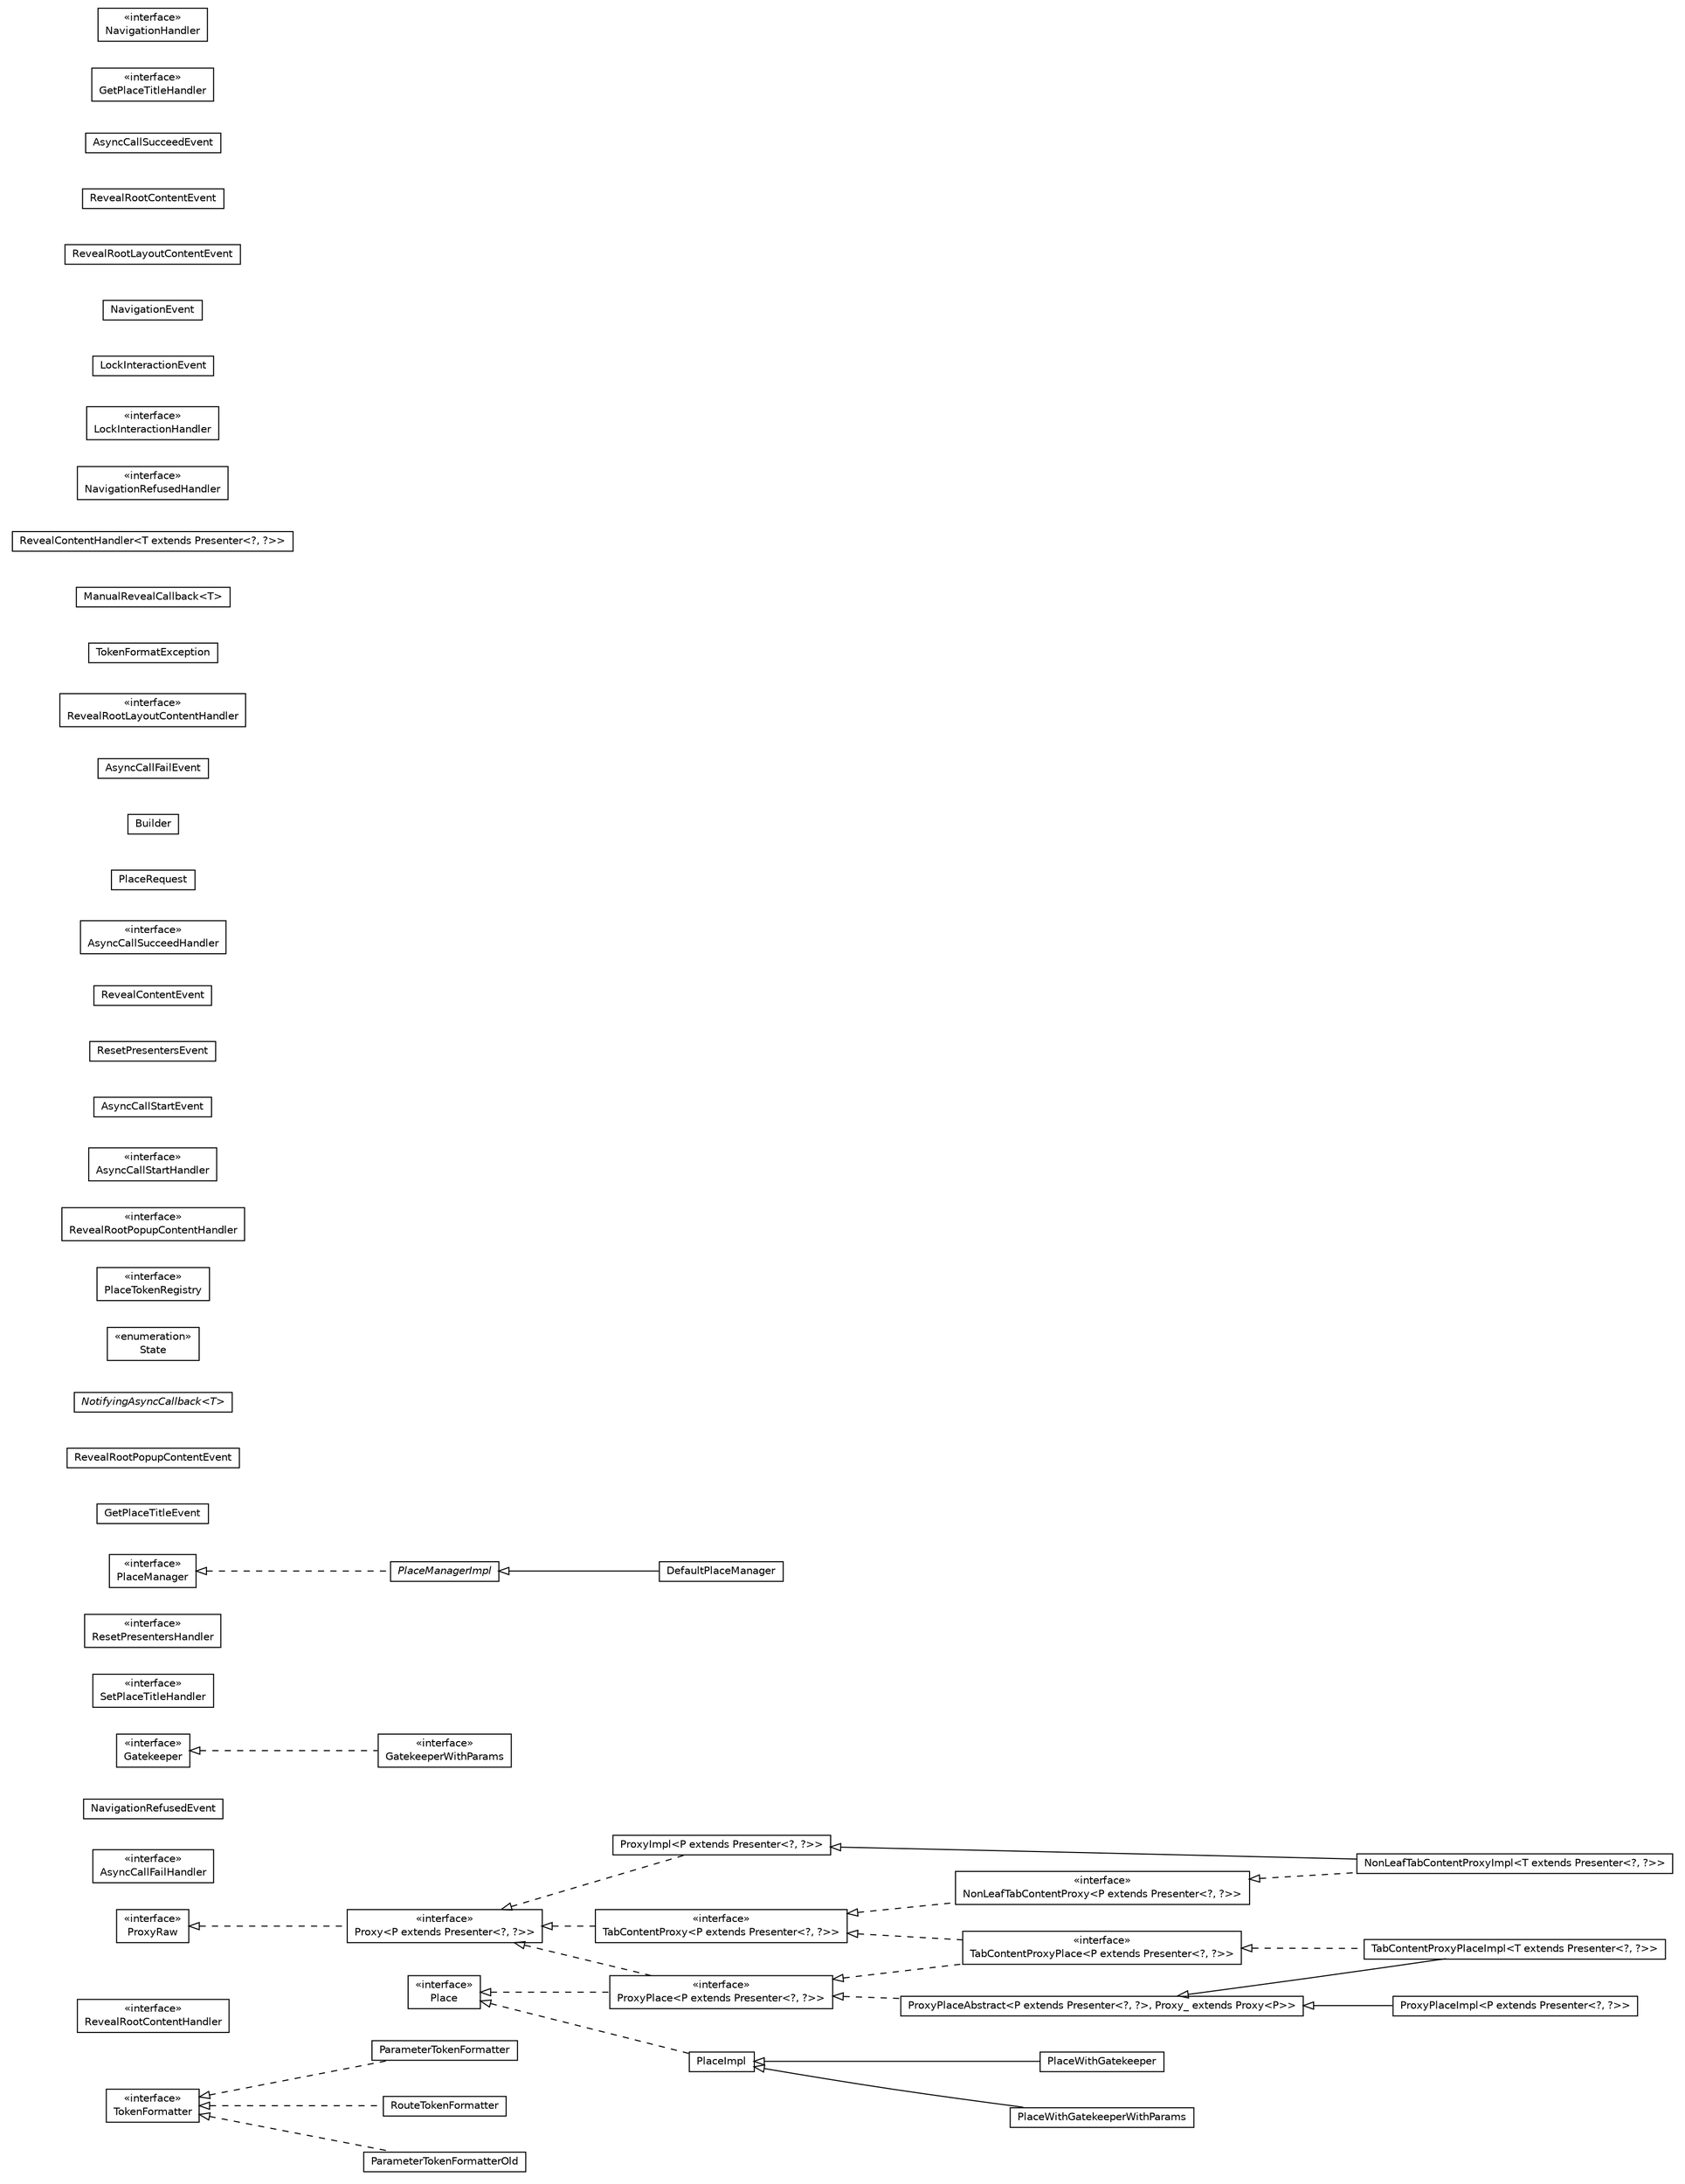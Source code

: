 #!/usr/local/bin/dot
#
# Class diagram 
# Generated by UMLGraph version R5_6-24-gf6e263 (http://www.umlgraph.org/)
#

digraph G {
	edge [fontname="Helvetica",fontsize=10,labelfontname="Helvetica",labelfontsize=10];
	node [fontname="Helvetica",fontsize=10,shape=plaintext];
	nodesep=0.25;
	ranksep=0.5;
	rankdir=LR;
	// com.gwtplatform.mvp.client.proxy.ParameterTokenFormatter
	c9190 [label=<<table title="com.gwtplatform.mvp.client.proxy.ParameterTokenFormatter" border="0" cellborder="1" cellspacing="0" cellpadding="2" port="p" href="./ParameterTokenFormatter.html">
		<tr><td><table border="0" cellspacing="0" cellpadding="1">
<tr><td align="center" balign="center"> ParameterTokenFormatter </td></tr>
		</table></td></tr>
		</table>>, URL="./ParameterTokenFormatter.html", fontname="Helvetica", fontcolor="black", fontsize=10.0];
	// com.gwtplatform.mvp.client.proxy.RevealRootContentHandler
	c9191 [label=<<table title="com.gwtplatform.mvp.client.proxy.RevealRootContentHandler" border="0" cellborder="1" cellspacing="0" cellpadding="2" port="p" href="./RevealRootContentHandler.html">
		<tr><td><table border="0" cellspacing="0" cellpadding="1">
<tr><td align="center" balign="center"> &#171;interface&#187; </td></tr>
<tr><td align="center" balign="center"> RevealRootContentHandler </td></tr>
		</table></td></tr>
		</table>>, URL="./RevealRootContentHandler.html", fontname="Helvetica", fontcolor="black", fontsize=10.0];
	// com.gwtplatform.mvp.client.proxy.ProxyRaw
	c9192 [label=<<table title="com.gwtplatform.mvp.client.proxy.ProxyRaw" border="0" cellborder="1" cellspacing="0" cellpadding="2" port="p" href="./ProxyRaw.html">
		<tr><td><table border="0" cellspacing="0" cellpadding="1">
<tr><td align="center" balign="center"> &#171;interface&#187; </td></tr>
<tr><td align="center" balign="center"> ProxyRaw </td></tr>
		</table></td></tr>
		</table>>, URL="./ProxyRaw.html", fontname="Helvetica", fontcolor="black", fontsize=10.0];
	// com.gwtplatform.mvp.client.proxy.AsyncCallFailHandler
	c9193 [label=<<table title="com.gwtplatform.mvp.client.proxy.AsyncCallFailHandler" border="0" cellborder="1" cellspacing="0" cellpadding="2" port="p" href="./AsyncCallFailHandler.html">
		<tr><td><table border="0" cellspacing="0" cellpadding="1">
<tr><td align="center" balign="center"> &#171;interface&#187; </td></tr>
<tr><td align="center" balign="center"> AsyncCallFailHandler </td></tr>
		</table></td></tr>
		</table>>, URL="./AsyncCallFailHandler.html", fontname="Helvetica", fontcolor="black", fontsize=10.0];
	// com.gwtplatform.mvp.client.proxy.NavigationRefusedEvent
	c9194 [label=<<table title="com.gwtplatform.mvp.client.proxy.NavigationRefusedEvent" border="0" cellborder="1" cellspacing="0" cellpadding="2" port="p" href="./NavigationRefusedEvent.html">
		<tr><td><table border="0" cellspacing="0" cellpadding="1">
<tr><td align="center" balign="center"> NavigationRefusedEvent </td></tr>
		</table></td></tr>
		</table>>, URL="./NavigationRefusedEvent.html", fontname="Helvetica", fontcolor="black", fontsize=10.0];
	// com.gwtplatform.mvp.client.proxy.GatekeeperWithParams
	c9195 [label=<<table title="com.gwtplatform.mvp.client.proxy.GatekeeperWithParams" border="0" cellborder="1" cellspacing="0" cellpadding="2" port="p" href="./GatekeeperWithParams.html">
		<tr><td><table border="0" cellspacing="0" cellpadding="1">
<tr><td align="center" balign="center"> &#171;interface&#187; </td></tr>
<tr><td align="center" balign="center"> GatekeeperWithParams </td></tr>
		</table></td></tr>
		</table>>, URL="./GatekeeperWithParams.html", fontname="Helvetica", fontcolor="black", fontsize=10.0];
	// com.gwtplatform.mvp.client.proxy.PlaceImpl
	c9196 [label=<<table title="com.gwtplatform.mvp.client.proxy.PlaceImpl" border="0" cellborder="1" cellspacing="0" cellpadding="2" port="p" href="./PlaceImpl.html">
		<tr><td><table border="0" cellspacing="0" cellpadding="1">
<tr><td align="center" balign="center"> PlaceImpl </td></tr>
		</table></td></tr>
		</table>>, URL="./PlaceImpl.html", fontname="Helvetica", fontcolor="black", fontsize=10.0];
	// com.gwtplatform.mvp.client.proxy.Gatekeeper
	c9197 [label=<<table title="com.gwtplatform.mvp.client.proxy.Gatekeeper" border="0" cellborder="1" cellspacing="0" cellpadding="2" port="p" href="./Gatekeeper.html">
		<tr><td><table border="0" cellspacing="0" cellpadding="1">
<tr><td align="center" balign="center"> &#171;interface&#187; </td></tr>
<tr><td align="center" balign="center"> Gatekeeper </td></tr>
		</table></td></tr>
		</table>>, URL="./Gatekeeper.html", fontname="Helvetica", fontcolor="black", fontsize=10.0];
	// com.gwtplatform.mvp.client.proxy.SetPlaceTitleHandler
	c9198 [label=<<table title="com.gwtplatform.mvp.client.proxy.SetPlaceTitleHandler" border="0" cellborder="1" cellspacing="0" cellpadding="2" port="p" href="./SetPlaceTitleHandler.html">
		<tr><td><table border="0" cellspacing="0" cellpadding="1">
<tr><td align="center" balign="center"> &#171;interface&#187; </td></tr>
<tr><td align="center" balign="center"> SetPlaceTitleHandler </td></tr>
		</table></td></tr>
		</table>>, URL="./SetPlaceTitleHandler.html", fontname="Helvetica", fontcolor="black", fontsize=10.0];
	// com.gwtplatform.mvp.client.proxy.PlaceWithGatekeeper
	c9199 [label=<<table title="com.gwtplatform.mvp.client.proxy.PlaceWithGatekeeper" border="0" cellborder="1" cellspacing="0" cellpadding="2" port="p" href="./PlaceWithGatekeeper.html">
		<tr><td><table border="0" cellspacing="0" cellpadding="1">
<tr><td align="center" balign="center"> PlaceWithGatekeeper </td></tr>
		</table></td></tr>
		</table>>, URL="./PlaceWithGatekeeper.html", fontname="Helvetica", fontcolor="black", fontsize=10.0];
	// com.gwtplatform.mvp.client.proxy.ResetPresentersHandler
	c9200 [label=<<table title="com.gwtplatform.mvp.client.proxy.ResetPresentersHandler" border="0" cellborder="1" cellspacing="0" cellpadding="2" port="p" href="./ResetPresentersHandler.html">
		<tr><td><table border="0" cellspacing="0" cellpadding="1">
<tr><td align="center" balign="center"> &#171;interface&#187; </td></tr>
<tr><td align="center" balign="center"> ResetPresentersHandler </td></tr>
		</table></td></tr>
		</table>>, URL="./ResetPresentersHandler.html", fontname="Helvetica", fontcolor="black", fontsize=10.0];
	// com.gwtplatform.mvp.client.proxy.PlaceManager
	c9201 [label=<<table title="com.gwtplatform.mvp.client.proxy.PlaceManager" border="0" cellborder="1" cellspacing="0" cellpadding="2" port="p" href="./PlaceManager.html">
		<tr><td><table border="0" cellspacing="0" cellpadding="1">
<tr><td align="center" balign="center"> &#171;interface&#187; </td></tr>
<tr><td align="center" balign="center"> PlaceManager </td></tr>
		</table></td></tr>
		</table>>, URL="./PlaceManager.html", fontname="Helvetica", fontcolor="black", fontsize=10.0];
	// com.gwtplatform.mvp.client.proxy.GetPlaceTitleEvent
	c9202 [label=<<table title="com.gwtplatform.mvp.client.proxy.GetPlaceTitleEvent" border="0" cellborder="1" cellspacing="0" cellpadding="2" port="p" href="./GetPlaceTitleEvent.html">
		<tr><td><table border="0" cellspacing="0" cellpadding="1">
<tr><td align="center" balign="center"> GetPlaceTitleEvent </td></tr>
		</table></td></tr>
		</table>>, URL="./GetPlaceTitleEvent.html", fontname="Helvetica", fontcolor="black", fontsize=10.0];
	// com.gwtplatform.mvp.client.proxy.TabContentProxy<P extends com.gwtplatform.mvp.client.Presenter<?, ?>>
	c9203 [label=<<table title="com.gwtplatform.mvp.client.proxy.TabContentProxy" border="0" cellborder="1" cellspacing="0" cellpadding="2" port="p" href="./TabContentProxy.html">
		<tr><td><table border="0" cellspacing="0" cellpadding="1">
<tr><td align="center" balign="center"> &#171;interface&#187; </td></tr>
<tr><td align="center" balign="center"> TabContentProxy&lt;P extends Presenter&lt;?, ?&gt;&gt; </td></tr>
		</table></td></tr>
		</table>>, URL="./TabContentProxy.html", fontname="Helvetica", fontcolor="black", fontsize=10.0];
	// com.gwtplatform.mvp.client.proxy.Place
	c9204 [label=<<table title="com.gwtplatform.mvp.client.proxy.Place" border="0" cellborder="1" cellspacing="0" cellpadding="2" port="p" href="./Place.html">
		<tr><td><table border="0" cellspacing="0" cellpadding="1">
<tr><td align="center" balign="center"> &#171;interface&#187; </td></tr>
<tr><td align="center" balign="center"> Place </td></tr>
		</table></td></tr>
		</table>>, URL="./Place.html", fontname="Helvetica", fontcolor="black", fontsize=10.0];
	// com.gwtplatform.mvp.client.proxy.RevealRootPopupContentEvent
	c9205 [label=<<table title="com.gwtplatform.mvp.client.proxy.RevealRootPopupContentEvent" border="0" cellborder="1" cellspacing="0" cellpadding="2" port="p" href="./RevealRootPopupContentEvent.html">
		<tr><td><table border="0" cellspacing="0" cellpadding="1">
<tr><td align="center" balign="center"> RevealRootPopupContentEvent </td></tr>
		</table></td></tr>
		</table>>, URL="./RevealRootPopupContentEvent.html", fontname="Helvetica", fontcolor="black", fontsize=10.0];
	// com.gwtplatform.mvp.client.proxy.ProxyPlace<P extends com.gwtplatform.mvp.client.Presenter<?, ?>>
	c9206 [label=<<table title="com.gwtplatform.mvp.client.proxy.ProxyPlace" border="0" cellborder="1" cellspacing="0" cellpadding="2" port="p" href="./ProxyPlace.html">
		<tr><td><table border="0" cellspacing="0" cellpadding="1">
<tr><td align="center" balign="center"> &#171;interface&#187; </td></tr>
<tr><td align="center" balign="center"> ProxyPlace&lt;P extends Presenter&lt;?, ?&gt;&gt; </td></tr>
		</table></td></tr>
		</table>>, URL="./ProxyPlace.html", fontname="Helvetica", fontcolor="black", fontsize=10.0];
	// com.gwtplatform.mvp.client.proxy.NotifyingAsyncCallback<T>
	c9207 [label=<<table title="com.gwtplatform.mvp.client.proxy.NotifyingAsyncCallback" border="0" cellborder="1" cellspacing="0" cellpadding="2" port="p" href="./NotifyingAsyncCallback.html">
		<tr><td><table border="0" cellspacing="0" cellpadding="1">
<tr><td align="center" balign="center"><font face="Helvetica-Oblique"> NotifyingAsyncCallback&lt;T&gt; </font></td></tr>
		</table></td></tr>
		</table>>, URL="./NotifyingAsyncCallback.html", fontname="Helvetica", fontcolor="black", fontsize=10.0];
	// com.gwtplatform.mvp.client.proxy.NotifyingAsyncCallback.State
	c9208 [label=<<table title="com.gwtplatform.mvp.client.proxy.NotifyingAsyncCallback.State" border="0" cellborder="1" cellspacing="0" cellpadding="2" port="p" href="./NotifyingAsyncCallback.State.html">
		<tr><td><table border="0" cellspacing="0" cellpadding="1">
<tr><td align="center" balign="center"> &#171;enumeration&#187; </td></tr>
<tr><td align="center" balign="center"> State </td></tr>
		</table></td></tr>
		</table>>, URL="./NotifyingAsyncCallback.State.html", fontname="Helvetica", fontcolor="black", fontsize=10.0];
	// com.gwtplatform.mvp.client.proxy.TokenFormatter
	c9209 [label=<<table title="com.gwtplatform.mvp.client.proxy.TokenFormatter" border="0" cellborder="1" cellspacing="0" cellpadding="2" port="p" href="./TokenFormatter.html">
		<tr><td><table border="0" cellspacing="0" cellpadding="1">
<tr><td align="center" balign="center"> &#171;interface&#187; </td></tr>
<tr><td align="center" balign="center"> TokenFormatter </td></tr>
		</table></td></tr>
		</table>>, URL="./TokenFormatter.html", fontname="Helvetica", fontcolor="black", fontsize=10.0];
	// com.gwtplatform.mvp.client.proxy.PlaceTokenRegistry
	c9210 [label=<<table title="com.gwtplatform.mvp.client.proxy.PlaceTokenRegistry" border="0" cellborder="1" cellspacing="0" cellpadding="2" port="p" href="./PlaceTokenRegistry.html">
		<tr><td><table border="0" cellspacing="0" cellpadding="1">
<tr><td align="center" balign="center"> &#171;interface&#187; </td></tr>
<tr><td align="center" balign="center"> PlaceTokenRegistry </td></tr>
		</table></td></tr>
		</table>>, URL="./PlaceTokenRegistry.html", fontname="Helvetica", fontcolor="black", fontsize=10.0];
	// com.gwtplatform.mvp.client.proxy.RouteTokenFormatter
	c9211 [label=<<table title="com.gwtplatform.mvp.client.proxy.RouteTokenFormatter" border="0" cellborder="1" cellspacing="0" cellpadding="2" port="p" href="./RouteTokenFormatter.html">
		<tr><td><table border="0" cellspacing="0" cellpadding="1">
<tr><td align="center" balign="center"> RouteTokenFormatter </td></tr>
		</table></td></tr>
		</table>>, URL="./RouteTokenFormatter.html", fontname="Helvetica", fontcolor="black", fontsize=10.0];
	// com.gwtplatform.mvp.client.proxy.RevealRootPopupContentHandler
	c9212 [label=<<table title="com.gwtplatform.mvp.client.proxy.RevealRootPopupContentHandler" border="0" cellborder="1" cellspacing="0" cellpadding="2" port="p" href="./RevealRootPopupContentHandler.html">
		<tr><td><table border="0" cellspacing="0" cellpadding="1">
<tr><td align="center" balign="center"> &#171;interface&#187; </td></tr>
<tr><td align="center" balign="center"> RevealRootPopupContentHandler </td></tr>
		</table></td></tr>
		</table>>, URL="./RevealRootPopupContentHandler.html", fontname="Helvetica", fontcolor="black", fontsize=10.0];
	// com.gwtplatform.mvp.client.proxy.AsyncCallStartHandler
	c9213 [label=<<table title="com.gwtplatform.mvp.client.proxy.AsyncCallStartHandler" border="0" cellborder="1" cellspacing="0" cellpadding="2" port="p" href="./AsyncCallStartHandler.html">
		<tr><td><table border="0" cellspacing="0" cellpadding="1">
<tr><td align="center" balign="center"> &#171;interface&#187; </td></tr>
<tr><td align="center" balign="center"> AsyncCallStartHandler </td></tr>
		</table></td></tr>
		</table>>, URL="./AsyncCallStartHandler.html", fontname="Helvetica", fontcolor="black", fontsize=10.0];
	// com.gwtplatform.mvp.client.proxy.AsyncCallStartEvent
	c9214 [label=<<table title="com.gwtplatform.mvp.client.proxy.AsyncCallStartEvent" border="0" cellborder="1" cellspacing="0" cellpadding="2" port="p" href="./AsyncCallStartEvent.html">
		<tr><td><table border="0" cellspacing="0" cellpadding="1">
<tr><td align="center" balign="center"> AsyncCallStartEvent </td></tr>
		</table></td></tr>
		</table>>, URL="./AsyncCallStartEvent.html", fontname="Helvetica", fontcolor="black", fontsize=10.0];
	// com.gwtplatform.mvp.client.proxy.PlaceManagerImpl
	c9215 [label=<<table title="com.gwtplatform.mvp.client.proxy.PlaceManagerImpl" border="0" cellborder="1" cellspacing="0" cellpadding="2" port="p" href="./PlaceManagerImpl.html">
		<tr><td><table border="0" cellspacing="0" cellpadding="1">
<tr><td align="center" balign="center"><font face="Helvetica-Oblique"> PlaceManagerImpl </font></td></tr>
		</table></td></tr>
		</table>>, URL="./PlaceManagerImpl.html", fontname="Helvetica", fontcolor="black", fontsize=10.0];
	// com.gwtplatform.mvp.client.proxy.ResetPresentersEvent
	c9216 [label=<<table title="com.gwtplatform.mvp.client.proxy.ResetPresentersEvent" border="0" cellborder="1" cellspacing="0" cellpadding="2" port="p" href="./ResetPresentersEvent.html">
		<tr><td><table border="0" cellspacing="0" cellpadding="1">
<tr><td align="center" balign="center"> ResetPresentersEvent </td></tr>
		</table></td></tr>
		</table>>, URL="./ResetPresentersEvent.html", fontname="Helvetica", fontcolor="black", fontsize=10.0];
	// com.gwtplatform.mvp.client.proxy.RevealContentEvent
	c9217 [label=<<table title="com.gwtplatform.mvp.client.proxy.RevealContentEvent" border="0" cellborder="1" cellspacing="0" cellpadding="2" port="p" href="./RevealContentEvent.html">
		<tr><td><table border="0" cellspacing="0" cellpadding="1">
<tr><td align="center" balign="center"> RevealContentEvent </td></tr>
		</table></td></tr>
		</table>>, URL="./RevealContentEvent.html", fontname="Helvetica", fontcolor="black", fontsize=10.0];
	// com.gwtplatform.mvp.client.proxy.ProxyPlaceImpl<P extends com.gwtplatform.mvp.client.Presenter<?, ?>>
	c9218 [label=<<table title="com.gwtplatform.mvp.client.proxy.ProxyPlaceImpl" border="0" cellborder="1" cellspacing="0" cellpadding="2" port="p" href="./ProxyPlaceImpl.html">
		<tr><td><table border="0" cellspacing="0" cellpadding="1">
<tr><td align="center" balign="center"> ProxyPlaceImpl&lt;P extends Presenter&lt;?, ?&gt;&gt; </td></tr>
		</table></td></tr>
		</table>>, URL="./ProxyPlaceImpl.html", fontname="Helvetica", fontcolor="black", fontsize=10.0];
	// com.gwtplatform.mvp.client.proxy.NonLeafTabContentProxy<P extends com.gwtplatform.mvp.client.Presenter<?, ?>>
	c9219 [label=<<table title="com.gwtplatform.mvp.client.proxy.NonLeafTabContentProxy" border="0" cellborder="1" cellspacing="0" cellpadding="2" port="p" href="./NonLeafTabContentProxy.html">
		<tr><td><table border="0" cellspacing="0" cellpadding="1">
<tr><td align="center" balign="center"> &#171;interface&#187; </td></tr>
<tr><td align="center" balign="center"> NonLeafTabContentProxy&lt;P extends Presenter&lt;?, ?&gt;&gt; </td></tr>
		</table></td></tr>
		</table>>, URL="./NonLeafTabContentProxy.html", fontname="Helvetica", fontcolor="black", fontsize=10.0];
	// com.gwtplatform.mvp.client.proxy.AsyncCallSucceedHandler
	c9220 [label=<<table title="com.gwtplatform.mvp.client.proxy.AsyncCallSucceedHandler" border="0" cellborder="1" cellspacing="0" cellpadding="2" port="p" href="./AsyncCallSucceedHandler.html">
		<tr><td><table border="0" cellspacing="0" cellpadding="1">
<tr><td align="center" balign="center"> &#171;interface&#187; </td></tr>
<tr><td align="center" balign="center"> AsyncCallSucceedHandler </td></tr>
		</table></td></tr>
		</table>>, URL="./AsyncCallSucceedHandler.html", fontname="Helvetica", fontcolor="black", fontsize=10.0];
	// com.gwtplatform.mvp.client.proxy.PlaceRequest
	c9221 [label=<<table title="com.gwtplatform.mvp.client.proxy.PlaceRequest" border="0" cellborder="1" cellspacing="0" cellpadding="2" port="p" href="./PlaceRequest.html">
		<tr><td><table border="0" cellspacing="0" cellpadding="1">
<tr><td align="center" balign="center"> PlaceRequest </td></tr>
		</table></td></tr>
		</table>>, URL="./PlaceRequest.html", fontname="Helvetica", fontcolor="black", fontsize=10.0];
	// com.gwtplatform.mvp.client.proxy.PlaceRequest.Builder
	c9222 [label=<<table title="com.gwtplatform.mvp.client.proxy.PlaceRequest.Builder" border="0" cellborder="1" cellspacing="0" cellpadding="2" port="p" href="./PlaceRequest.Builder.html">
		<tr><td><table border="0" cellspacing="0" cellpadding="1">
<tr><td align="center" balign="center"> Builder </td></tr>
		</table></td></tr>
		</table>>, URL="./PlaceRequest.Builder.html", fontname="Helvetica", fontcolor="black", fontsize=10.0];
	// com.gwtplatform.mvp.client.proxy.AsyncCallFailEvent
	c9223 [label=<<table title="com.gwtplatform.mvp.client.proxy.AsyncCallFailEvent" border="0" cellborder="1" cellspacing="0" cellpadding="2" port="p" href="./AsyncCallFailEvent.html">
		<tr><td><table border="0" cellspacing="0" cellpadding="1">
<tr><td align="center" balign="center"> AsyncCallFailEvent </td></tr>
		</table></td></tr>
		</table>>, URL="./AsyncCallFailEvent.html", fontname="Helvetica", fontcolor="black", fontsize=10.0];
	// com.gwtplatform.mvp.client.proxy.RevealRootLayoutContentHandler
	c9224 [label=<<table title="com.gwtplatform.mvp.client.proxy.RevealRootLayoutContentHandler" border="0" cellborder="1" cellspacing="0" cellpadding="2" port="p" href="./RevealRootLayoutContentHandler.html">
		<tr><td><table border="0" cellspacing="0" cellpadding="1">
<tr><td align="center" balign="center"> &#171;interface&#187; </td></tr>
<tr><td align="center" balign="center"> RevealRootLayoutContentHandler </td></tr>
		</table></td></tr>
		</table>>, URL="./RevealRootLayoutContentHandler.html", fontname="Helvetica", fontcolor="black", fontsize=10.0];
	// com.gwtplatform.mvp.client.proxy.TokenFormatException
	c9225 [label=<<table title="com.gwtplatform.mvp.client.proxy.TokenFormatException" border="0" cellborder="1" cellspacing="0" cellpadding="2" port="p" href="./TokenFormatException.html">
		<tr><td><table border="0" cellspacing="0" cellpadding="1">
<tr><td align="center" balign="center"> TokenFormatException </td></tr>
		</table></td></tr>
		</table>>, URL="./TokenFormatException.html", fontname="Helvetica", fontcolor="black", fontsize=10.0];
	// com.gwtplatform.mvp.client.proxy.ManualRevealCallback<T>
	c9226 [label=<<table title="com.gwtplatform.mvp.client.proxy.ManualRevealCallback" border="0" cellborder="1" cellspacing="0" cellpadding="2" port="p" href="./ManualRevealCallback.html">
		<tr><td><table border="0" cellspacing="0" cellpadding="1">
<tr><td align="center" balign="center"> ManualRevealCallback&lt;T&gt; </td></tr>
		</table></td></tr>
		</table>>, URL="./ManualRevealCallback.html", fontname="Helvetica", fontcolor="black", fontsize=10.0];
	// com.gwtplatform.mvp.client.proxy.ParameterTokenFormatterOld
	c9227 [label=<<table title="com.gwtplatform.mvp.client.proxy.ParameterTokenFormatterOld" border="0" cellborder="1" cellspacing="0" cellpadding="2" port="p" href="./ParameterTokenFormatterOld.html">
		<tr><td><table border="0" cellspacing="0" cellpadding="1">
<tr><td align="center" balign="center"> ParameterTokenFormatterOld </td></tr>
		</table></td></tr>
		</table>>, URL="./ParameterTokenFormatterOld.html", fontname="Helvetica", fontcolor="black", fontsize=10.0];
	// com.gwtplatform.mvp.client.proxy.DefaultPlaceManager
	c9228 [label=<<table title="com.gwtplatform.mvp.client.proxy.DefaultPlaceManager" border="0" cellborder="1" cellspacing="0" cellpadding="2" port="p" href="./DefaultPlaceManager.html">
		<tr><td><table border="0" cellspacing="0" cellpadding="1">
<tr><td align="center" balign="center"> DefaultPlaceManager </td></tr>
		</table></td></tr>
		</table>>, URL="./DefaultPlaceManager.html", fontname="Helvetica", fontcolor="black", fontsize=10.0];
	// com.gwtplatform.mvp.client.proxy.RevealContentHandler<T extends com.gwtplatform.mvp.client.Presenter<?, ?>>
	c9229 [label=<<table title="com.gwtplatform.mvp.client.proxy.RevealContentHandler" border="0" cellborder="1" cellspacing="0" cellpadding="2" port="p" href="./RevealContentHandler.html">
		<tr><td><table border="0" cellspacing="0" cellpadding="1">
<tr><td align="center" balign="center"> RevealContentHandler&lt;T extends Presenter&lt;?, ?&gt;&gt; </td></tr>
		</table></td></tr>
		</table>>, URL="./RevealContentHandler.html", fontname="Helvetica", fontcolor="black", fontsize=10.0];
	// com.gwtplatform.mvp.client.proxy.TabContentProxyPlace<P extends com.gwtplatform.mvp.client.Presenter<?, ?>>
	c9230 [label=<<table title="com.gwtplatform.mvp.client.proxy.TabContentProxyPlace" border="0" cellborder="1" cellspacing="0" cellpadding="2" port="p" href="./TabContentProxyPlace.html">
		<tr><td><table border="0" cellspacing="0" cellpadding="1">
<tr><td align="center" balign="center"> &#171;interface&#187; </td></tr>
<tr><td align="center" balign="center"> TabContentProxyPlace&lt;P extends Presenter&lt;?, ?&gt;&gt; </td></tr>
		</table></td></tr>
		</table>>, URL="./TabContentProxyPlace.html", fontname="Helvetica", fontcolor="black", fontsize=10.0];
	// com.gwtplatform.mvp.client.proxy.NavigationRefusedHandler
	c9231 [label=<<table title="com.gwtplatform.mvp.client.proxy.NavigationRefusedHandler" border="0" cellborder="1" cellspacing="0" cellpadding="2" port="p" href="./NavigationRefusedHandler.html">
		<tr><td><table border="0" cellspacing="0" cellpadding="1">
<tr><td align="center" balign="center"> &#171;interface&#187; </td></tr>
<tr><td align="center" balign="center"> NavigationRefusedHandler </td></tr>
		</table></td></tr>
		</table>>, URL="./NavigationRefusedHandler.html", fontname="Helvetica", fontcolor="black", fontsize=10.0];
	// com.gwtplatform.mvp.client.proxy.LockInteractionHandler
	c9232 [label=<<table title="com.gwtplatform.mvp.client.proxy.LockInteractionHandler" border="0" cellborder="1" cellspacing="0" cellpadding="2" port="p" href="./LockInteractionHandler.html">
		<tr><td><table border="0" cellspacing="0" cellpadding="1">
<tr><td align="center" balign="center"> &#171;interface&#187; </td></tr>
<tr><td align="center" balign="center"> LockInteractionHandler </td></tr>
		</table></td></tr>
		</table>>, URL="./LockInteractionHandler.html", fontname="Helvetica", fontcolor="black", fontsize=10.0];
	// com.gwtplatform.mvp.client.proxy.NonLeafTabContentProxyImpl<T extends com.gwtplatform.mvp.client.Presenter<?, ?>>
	c9233 [label=<<table title="com.gwtplatform.mvp.client.proxy.NonLeafTabContentProxyImpl" border="0" cellborder="1" cellspacing="0" cellpadding="2" port="p" href="./NonLeafTabContentProxyImpl.html">
		<tr><td><table border="0" cellspacing="0" cellpadding="1">
<tr><td align="center" balign="center"> NonLeafTabContentProxyImpl&lt;T extends Presenter&lt;?, ?&gt;&gt; </td></tr>
		</table></td></tr>
		</table>>, URL="./NonLeafTabContentProxyImpl.html", fontname="Helvetica", fontcolor="black", fontsize=10.0];
	// com.gwtplatform.mvp.client.proxy.LockInteractionEvent
	c9234 [label=<<table title="com.gwtplatform.mvp.client.proxy.LockInteractionEvent" border="0" cellborder="1" cellspacing="0" cellpadding="2" port="p" href="./LockInteractionEvent.html">
		<tr><td><table border="0" cellspacing="0" cellpadding="1">
<tr><td align="center" balign="center"> LockInteractionEvent </td></tr>
		</table></td></tr>
		</table>>, URL="./LockInteractionEvent.html", fontname="Helvetica", fontcolor="black", fontsize=10.0];
	// com.gwtplatform.mvp.client.proxy.NavigationEvent
	c9235 [label=<<table title="com.gwtplatform.mvp.client.proxy.NavigationEvent" border="0" cellborder="1" cellspacing="0" cellpadding="2" port="p" href="./NavigationEvent.html">
		<tr><td><table border="0" cellspacing="0" cellpadding="1">
<tr><td align="center" balign="center"> NavigationEvent </td></tr>
		</table></td></tr>
		</table>>, URL="./NavigationEvent.html", fontname="Helvetica", fontcolor="black", fontsize=10.0];
	// com.gwtplatform.mvp.client.proxy.RevealRootLayoutContentEvent
	c9236 [label=<<table title="com.gwtplatform.mvp.client.proxy.RevealRootLayoutContentEvent" border="0" cellborder="1" cellspacing="0" cellpadding="2" port="p" href="./RevealRootLayoutContentEvent.html">
		<tr><td><table border="0" cellspacing="0" cellpadding="1">
<tr><td align="center" balign="center"> RevealRootLayoutContentEvent </td></tr>
		</table></td></tr>
		</table>>, URL="./RevealRootLayoutContentEvent.html", fontname="Helvetica", fontcolor="black", fontsize=10.0];
	// com.gwtplatform.mvp.client.proxy.ProxyImpl<P extends com.gwtplatform.mvp.client.Presenter<?, ?>>
	c9237 [label=<<table title="com.gwtplatform.mvp.client.proxy.ProxyImpl" border="0" cellborder="1" cellspacing="0" cellpadding="2" port="p" href="./ProxyImpl.html">
		<tr><td><table border="0" cellspacing="0" cellpadding="1">
<tr><td align="center" balign="center"> ProxyImpl&lt;P extends Presenter&lt;?, ?&gt;&gt; </td></tr>
		</table></td></tr>
		</table>>, URL="./ProxyImpl.html", fontname="Helvetica", fontcolor="black", fontsize=10.0];
	// com.gwtplatform.mvp.client.proxy.TabContentProxyPlaceImpl<T extends com.gwtplatform.mvp.client.Presenter<?, ?>>
	c9238 [label=<<table title="com.gwtplatform.mvp.client.proxy.TabContentProxyPlaceImpl" border="0" cellborder="1" cellspacing="0" cellpadding="2" port="p" href="./TabContentProxyPlaceImpl.html">
		<tr><td><table border="0" cellspacing="0" cellpadding="1">
<tr><td align="center" balign="center"> TabContentProxyPlaceImpl&lt;T extends Presenter&lt;?, ?&gt;&gt; </td></tr>
		</table></td></tr>
		</table>>, URL="./TabContentProxyPlaceImpl.html", fontname="Helvetica", fontcolor="black", fontsize=10.0];
	// com.gwtplatform.mvp.client.proxy.RevealRootContentEvent
	c9239 [label=<<table title="com.gwtplatform.mvp.client.proxy.RevealRootContentEvent" border="0" cellborder="1" cellspacing="0" cellpadding="2" port="p" href="./RevealRootContentEvent.html">
		<tr><td><table border="0" cellspacing="0" cellpadding="1">
<tr><td align="center" balign="center"> RevealRootContentEvent </td></tr>
		</table></td></tr>
		</table>>, URL="./RevealRootContentEvent.html", fontname="Helvetica", fontcolor="black", fontsize=10.0];
	// com.gwtplatform.mvp.client.proxy.AsyncCallSucceedEvent
	c9240 [label=<<table title="com.gwtplatform.mvp.client.proxy.AsyncCallSucceedEvent" border="0" cellborder="1" cellspacing="0" cellpadding="2" port="p" href="./AsyncCallSucceedEvent.html">
		<tr><td><table border="0" cellspacing="0" cellpadding="1">
<tr><td align="center" balign="center"> AsyncCallSucceedEvent </td></tr>
		</table></td></tr>
		</table>>, URL="./AsyncCallSucceedEvent.html", fontname="Helvetica", fontcolor="black", fontsize=10.0];
	// com.gwtplatform.mvp.client.proxy.GetPlaceTitleHandler
	c9241 [label=<<table title="com.gwtplatform.mvp.client.proxy.GetPlaceTitleHandler" border="0" cellborder="1" cellspacing="0" cellpadding="2" port="p" href="./GetPlaceTitleHandler.html">
		<tr><td><table border="0" cellspacing="0" cellpadding="1">
<tr><td align="center" balign="center"> &#171;interface&#187; </td></tr>
<tr><td align="center" balign="center"> GetPlaceTitleHandler </td></tr>
		</table></td></tr>
		</table>>, URL="./GetPlaceTitleHandler.html", fontname="Helvetica", fontcolor="black", fontsize=10.0];
	// com.gwtplatform.mvp.client.proxy.PlaceWithGatekeeperWithParams
	c9242 [label=<<table title="com.gwtplatform.mvp.client.proxy.PlaceWithGatekeeperWithParams" border="0" cellborder="1" cellspacing="0" cellpadding="2" port="p" href="./PlaceWithGatekeeperWithParams.html">
		<tr><td><table border="0" cellspacing="0" cellpadding="1">
<tr><td align="center" balign="center"> PlaceWithGatekeeperWithParams </td></tr>
		</table></td></tr>
		</table>>, URL="./PlaceWithGatekeeperWithParams.html", fontname="Helvetica", fontcolor="black", fontsize=10.0];
	// com.gwtplatform.mvp.client.proxy.NavigationHandler
	c9243 [label=<<table title="com.gwtplatform.mvp.client.proxy.NavigationHandler" border="0" cellborder="1" cellspacing="0" cellpadding="2" port="p" href="./NavigationHandler.html">
		<tr><td><table border="0" cellspacing="0" cellpadding="1">
<tr><td align="center" balign="center"> &#171;interface&#187; </td></tr>
<tr><td align="center" balign="center"> NavigationHandler </td></tr>
		</table></td></tr>
		</table>>, URL="./NavigationHandler.html", fontname="Helvetica", fontcolor="black", fontsize=10.0];
	// com.gwtplatform.mvp.client.proxy.Proxy<P extends com.gwtplatform.mvp.client.Presenter<?, ?>>
	c9244 [label=<<table title="com.gwtplatform.mvp.client.proxy.Proxy" border="0" cellborder="1" cellspacing="0" cellpadding="2" port="p" href="./Proxy.html">
		<tr><td><table border="0" cellspacing="0" cellpadding="1">
<tr><td align="center" balign="center"> &#171;interface&#187; </td></tr>
<tr><td align="center" balign="center"> Proxy&lt;P extends Presenter&lt;?, ?&gt;&gt; </td></tr>
		</table></td></tr>
		</table>>, URL="./Proxy.html", fontname="Helvetica", fontcolor="black", fontsize=10.0];
	// com.gwtplatform.mvp.client.proxy.ProxyPlaceAbstract<P extends com.gwtplatform.mvp.client.Presenter<?, ?>, Proxy_ extends com.gwtplatform.mvp.client.proxy.Proxy<P>>
	c9245 [label=<<table title="com.gwtplatform.mvp.client.proxy.ProxyPlaceAbstract" border="0" cellborder="1" cellspacing="0" cellpadding="2" port="p" href="./ProxyPlaceAbstract.html">
		<tr><td><table border="0" cellspacing="0" cellpadding="1">
<tr><td align="center" balign="center"> ProxyPlaceAbstract&lt;P extends Presenter&lt;?, ?&gt;, Proxy_ extends Proxy&lt;P&gt;&gt; </td></tr>
		</table></td></tr>
		</table>>, URL="./ProxyPlaceAbstract.html", fontname="Helvetica", fontcolor="black", fontsize=10.0];
	//com.gwtplatform.mvp.client.proxy.ParameterTokenFormatter implements com.gwtplatform.mvp.client.proxy.TokenFormatter
	c9209:p -> c9190:p [dir=back,arrowtail=empty,style=dashed];
	//com.gwtplatform.mvp.client.proxy.GatekeeperWithParams implements com.gwtplatform.mvp.client.proxy.Gatekeeper
	c9197:p -> c9195:p [dir=back,arrowtail=empty,style=dashed];
	//com.gwtplatform.mvp.client.proxy.PlaceImpl implements com.gwtplatform.mvp.client.proxy.Place
	c9204:p -> c9196:p [dir=back,arrowtail=empty,style=dashed];
	//com.gwtplatform.mvp.client.proxy.PlaceWithGatekeeper extends com.gwtplatform.mvp.client.proxy.PlaceImpl
	c9196:p -> c9199:p [dir=back,arrowtail=empty];
	//com.gwtplatform.mvp.client.proxy.TabContentProxy<P extends com.gwtplatform.mvp.client.Presenter<?, ?>> implements com.gwtplatform.mvp.client.proxy.Proxy<P extends com.gwtplatform.mvp.client.Presenter<?, ?>>
	c9244:p -> c9203:p [dir=back,arrowtail=empty,style=dashed];
	//com.gwtplatform.mvp.client.proxy.ProxyPlace<P extends com.gwtplatform.mvp.client.Presenter<?, ?>> implements com.gwtplatform.mvp.client.proxy.Proxy<P extends com.gwtplatform.mvp.client.Presenter<?, ?>>
	c9244:p -> c9206:p [dir=back,arrowtail=empty,style=dashed];
	//com.gwtplatform.mvp.client.proxy.ProxyPlace<P extends com.gwtplatform.mvp.client.Presenter<?, ?>> implements com.gwtplatform.mvp.client.proxy.Place
	c9204:p -> c9206:p [dir=back,arrowtail=empty,style=dashed];
	//com.gwtplatform.mvp.client.proxy.RouteTokenFormatter implements com.gwtplatform.mvp.client.proxy.TokenFormatter
	c9209:p -> c9211:p [dir=back,arrowtail=empty,style=dashed];
	//com.gwtplatform.mvp.client.proxy.PlaceManagerImpl implements com.gwtplatform.mvp.client.proxy.PlaceManager
	c9201:p -> c9215:p [dir=back,arrowtail=empty,style=dashed];
	//com.gwtplatform.mvp.client.proxy.ProxyPlaceImpl<P extends com.gwtplatform.mvp.client.Presenter<?, ?>> extends com.gwtplatform.mvp.client.proxy.ProxyPlaceAbstract<P, com.gwtplatform.mvp.client.proxy.Proxy<P>>
	c9245:p -> c9218:p [dir=back,arrowtail=empty];
	//com.gwtplatform.mvp.client.proxy.NonLeafTabContentProxy<P extends com.gwtplatform.mvp.client.Presenter<?, ?>> implements com.gwtplatform.mvp.client.proxy.TabContentProxy<P extends com.gwtplatform.mvp.client.Presenter<?, ?>>
	c9203:p -> c9219:p [dir=back,arrowtail=empty,style=dashed];
	//com.gwtplatform.mvp.client.proxy.ParameterTokenFormatterOld implements com.gwtplatform.mvp.client.proxy.TokenFormatter
	c9209:p -> c9227:p [dir=back,arrowtail=empty,style=dashed];
	//com.gwtplatform.mvp.client.proxy.DefaultPlaceManager extends com.gwtplatform.mvp.client.proxy.PlaceManagerImpl
	c9215:p -> c9228:p [dir=back,arrowtail=empty];
	//com.gwtplatform.mvp.client.proxy.TabContentProxyPlace<P extends com.gwtplatform.mvp.client.Presenter<?, ?>> implements com.gwtplatform.mvp.client.proxy.TabContentProxy<P extends com.gwtplatform.mvp.client.Presenter<?, ?>>
	c9203:p -> c9230:p [dir=back,arrowtail=empty,style=dashed];
	//com.gwtplatform.mvp.client.proxy.TabContentProxyPlace<P extends com.gwtplatform.mvp.client.Presenter<?, ?>> implements com.gwtplatform.mvp.client.proxy.ProxyPlace<P extends com.gwtplatform.mvp.client.Presenter<?, ?>>
	c9206:p -> c9230:p [dir=back,arrowtail=empty,style=dashed];
	//com.gwtplatform.mvp.client.proxy.NonLeafTabContentProxyImpl<T extends com.gwtplatform.mvp.client.Presenter<?, ?>> extends com.gwtplatform.mvp.client.proxy.ProxyImpl<T>
	c9237:p -> c9233:p [dir=back,arrowtail=empty];
	//com.gwtplatform.mvp.client.proxy.NonLeafTabContentProxyImpl<T extends com.gwtplatform.mvp.client.Presenter<?, ?>> implements com.gwtplatform.mvp.client.proxy.NonLeafTabContentProxy<P extends com.gwtplatform.mvp.client.Presenter<?, ?>>
	c9219:p -> c9233:p [dir=back,arrowtail=empty,style=dashed];
	//com.gwtplatform.mvp.client.proxy.ProxyImpl<P extends com.gwtplatform.mvp.client.Presenter<?, ?>> implements com.gwtplatform.mvp.client.proxy.Proxy<P extends com.gwtplatform.mvp.client.Presenter<?, ?>>
	c9244:p -> c9237:p [dir=back,arrowtail=empty,style=dashed];
	//com.gwtplatform.mvp.client.proxy.TabContentProxyPlaceImpl<T extends com.gwtplatform.mvp.client.Presenter<?, ?>> extends com.gwtplatform.mvp.client.proxy.ProxyPlaceAbstract<T, com.gwtplatform.mvp.client.proxy.TabContentProxy<T>>
	c9245:p -> c9238:p [dir=back,arrowtail=empty];
	//com.gwtplatform.mvp.client.proxy.TabContentProxyPlaceImpl<T extends com.gwtplatform.mvp.client.Presenter<?, ?>> implements com.gwtplatform.mvp.client.proxy.TabContentProxyPlace<P extends com.gwtplatform.mvp.client.Presenter<?, ?>>
	c9230:p -> c9238:p [dir=back,arrowtail=empty,style=dashed];
	//com.gwtplatform.mvp.client.proxy.PlaceWithGatekeeperWithParams extends com.gwtplatform.mvp.client.proxy.PlaceImpl
	c9196:p -> c9242:p [dir=back,arrowtail=empty];
	//com.gwtplatform.mvp.client.proxy.Proxy<P extends com.gwtplatform.mvp.client.Presenter<?, ?>> implements com.gwtplatform.mvp.client.proxy.ProxyRaw
	c9192:p -> c9244:p [dir=back,arrowtail=empty,style=dashed];
	//com.gwtplatform.mvp.client.proxy.ProxyPlaceAbstract<P extends com.gwtplatform.mvp.client.Presenter<?, ?>, Proxy_ extends com.gwtplatform.mvp.client.proxy.Proxy<P>> implements com.gwtplatform.mvp.client.proxy.ProxyPlace<P extends com.gwtplatform.mvp.client.Presenter<?, ?>>
	c9206:p -> c9245:p [dir=back,arrowtail=empty,style=dashed];
}

